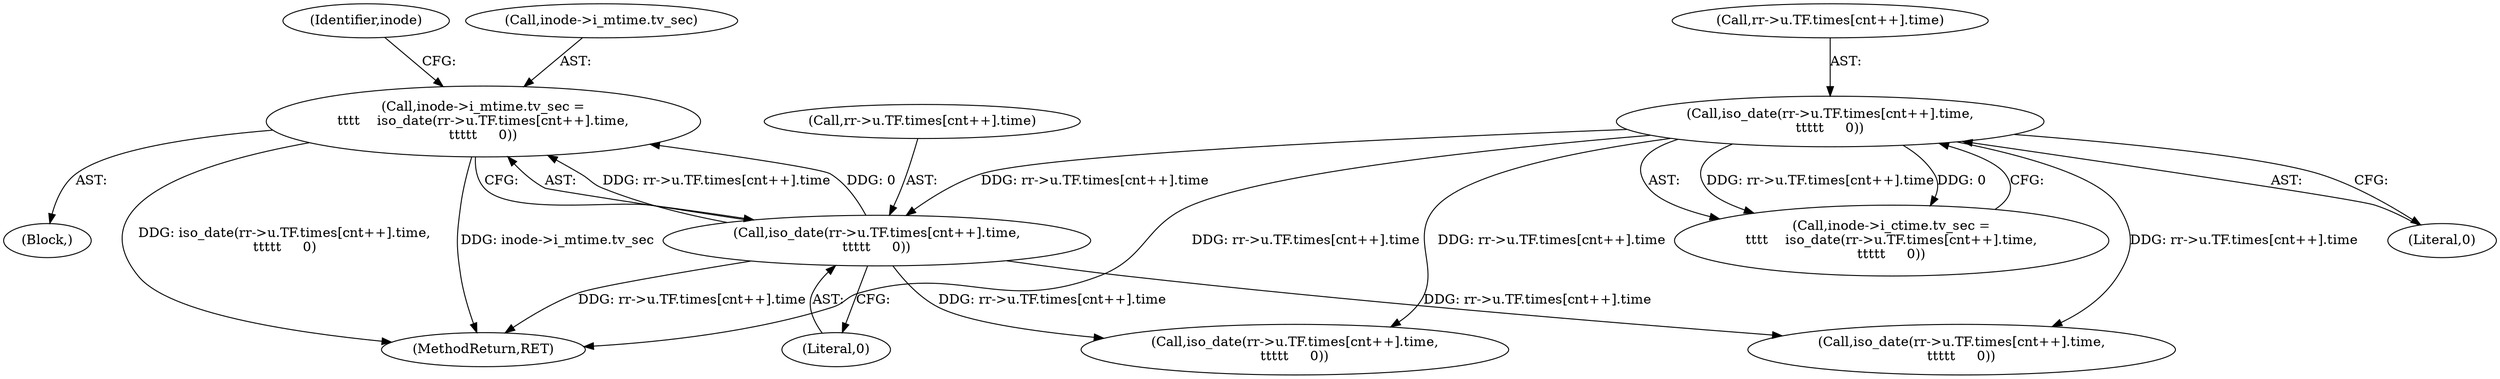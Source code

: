 digraph "0_linux_410dd3cf4c9b36f27ed4542ee18b1af5e68645a4_2@pointer" {
"1000483" [label="(Call,inode->i_mtime.tv_sec =\n\t\t\t\t    iso_date(rr->u.TF.times[cnt++].time,\n\t\t\t\t\t     0))"];
"1000489" [label="(Call,iso_date(rr->u.TF.times[cnt++].time,\n\t\t\t\t\t     0))"];
"1000451" [label="(Call,iso_date(rr->u.TF.times[cnt++].time,\n\t\t\t\t\t     0))"];
"1000506" [label="(Identifier,inode)"];
"1000482" [label="(Block,)"];
"1000490" [label="(Call,rr->u.TF.times[cnt++].time)"];
"1000452" [label="(Call,rr->u.TF.times[cnt++].time)"];
"1000527" [label="(Call,iso_date(rr->u.TF.times[cnt++].time,\n\t\t\t\t\t     0))"];
"1000565" [label="(Call,iso_date(rr->u.TF.times[cnt++].time,\n\t\t\t\t\t     0))"];
"1000484" [label="(Call,inode->i_mtime.tv_sec)"];
"1000489" [label="(Call,iso_date(rr->u.TF.times[cnt++].time,\n\t\t\t\t\t     0))"];
"1000982" [label="(MethodReturn,RET)"];
"1000502" [label="(Literal,0)"];
"1000445" [label="(Call,inode->i_ctime.tv_sec =\n\t\t\t\t    iso_date(rr->u.TF.times[cnt++].time,\n\t\t\t\t\t     0))"];
"1000464" [label="(Literal,0)"];
"1000483" [label="(Call,inode->i_mtime.tv_sec =\n\t\t\t\t    iso_date(rr->u.TF.times[cnt++].time,\n\t\t\t\t\t     0))"];
"1000451" [label="(Call,iso_date(rr->u.TF.times[cnt++].time,\n\t\t\t\t\t     0))"];
"1000483" -> "1000482"  [label="AST: "];
"1000483" -> "1000489"  [label="CFG: "];
"1000484" -> "1000483"  [label="AST: "];
"1000489" -> "1000483"  [label="AST: "];
"1000506" -> "1000483"  [label="CFG: "];
"1000483" -> "1000982"  [label="DDG: iso_date(rr->u.TF.times[cnt++].time,\n\t\t\t\t\t     0)"];
"1000483" -> "1000982"  [label="DDG: inode->i_mtime.tv_sec"];
"1000489" -> "1000483"  [label="DDG: rr->u.TF.times[cnt++].time"];
"1000489" -> "1000483"  [label="DDG: 0"];
"1000489" -> "1000502"  [label="CFG: "];
"1000490" -> "1000489"  [label="AST: "];
"1000502" -> "1000489"  [label="AST: "];
"1000489" -> "1000982"  [label="DDG: rr->u.TF.times[cnt++].time"];
"1000451" -> "1000489"  [label="DDG: rr->u.TF.times[cnt++].time"];
"1000489" -> "1000527"  [label="DDG: rr->u.TF.times[cnt++].time"];
"1000489" -> "1000565"  [label="DDG: rr->u.TF.times[cnt++].time"];
"1000451" -> "1000445"  [label="AST: "];
"1000451" -> "1000464"  [label="CFG: "];
"1000452" -> "1000451"  [label="AST: "];
"1000464" -> "1000451"  [label="AST: "];
"1000445" -> "1000451"  [label="CFG: "];
"1000451" -> "1000982"  [label="DDG: rr->u.TF.times[cnt++].time"];
"1000451" -> "1000445"  [label="DDG: rr->u.TF.times[cnt++].time"];
"1000451" -> "1000445"  [label="DDG: 0"];
"1000451" -> "1000527"  [label="DDG: rr->u.TF.times[cnt++].time"];
"1000451" -> "1000565"  [label="DDG: rr->u.TF.times[cnt++].time"];
}
